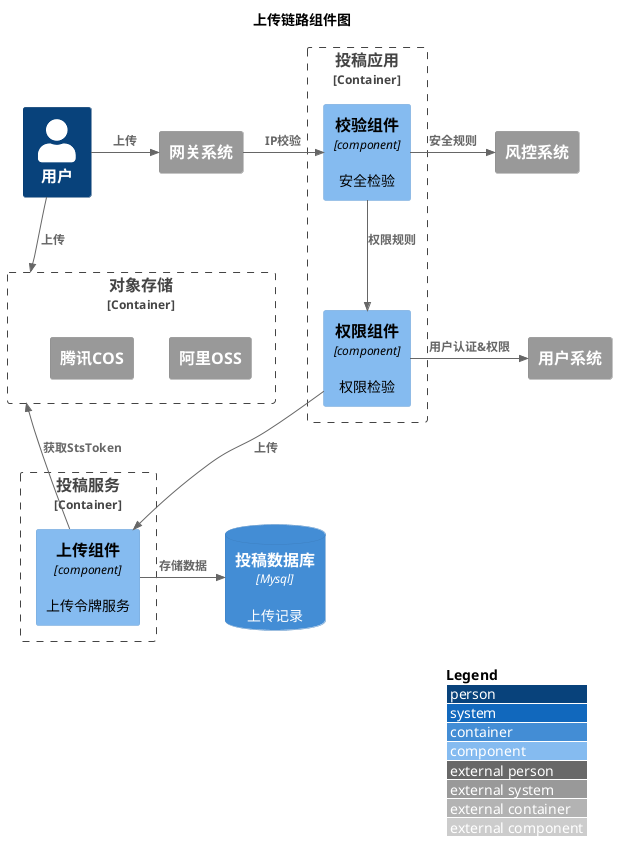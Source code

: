 @startuml
!include <C4/C4_Component>
LAYOUT_WITH_LEGEND()

title 上传链路组件图

Person(user, "用户")
System_Ext(gateway,"网关系统")

Container_Boundary(postFacade, "投稿应用"){
    Component(checkComponent, "校验组件", "component", "安全检验")
    Component(authComponent, "权限组件", "component", "权限检验")
    Rel(checkComponent, authComponent, "权限规则")
}

Container_Boundary(postService, "投稿服务"){
    Component(uploadComponent, "上传组件", "component", "上传令牌服务")
    Rel(authComponent, uploadComponent, "上传")
}

Container_Boundary("objectStorage", "对象存储"){
    System_Ext(oss,"阿里OSS")
    System_Ext(cos,"腾讯COS")
}

System_Ext(security,"风控系统")
System_Ext(userSystem,"用户系统")
ContainerDb(db, "投稿数据库", "Mysql","上传记录")



Rel_R(user, gateway, "上传")
Rel(user, objectStorage, "上传")
Rel_R(gateway, checkComponent, "IP校验")
Rel_R(checkComponent, security, "安全规则")
Rel_R(authComponent, userSystem, "用户认证&权限")
Rel_L(uploadComponent, objectStorage, "获取StsToken")
Rel_R(uploadComponent, db, "存储数据")




@enduml